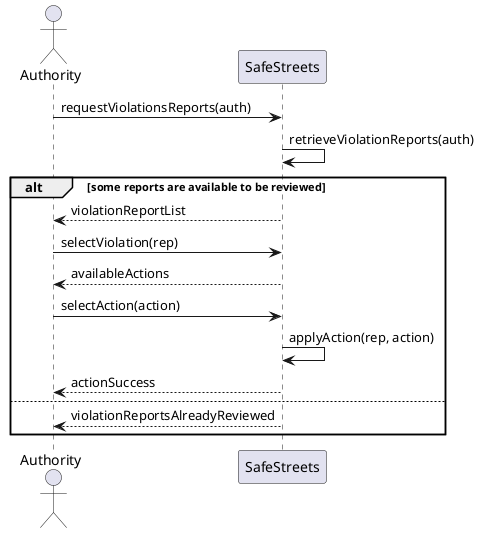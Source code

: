 @startuml rasd_sequence_diagram_uc_2_1
skinparam Shadowing false

actor Authority as A
participant SafeStreets as SS

A -> SS : requestViolationsReports(auth)
SS -> SS : retrieveViolationReports(auth)
alt some reports are available to be reviewed
SS --> A : violationReportList
A -> SS : selectViolation(rep)
SS --> A : availableActions
A -> SS : selectAction(action)
SS -> SS : applyAction(rep, action)
SS --> A : actionSuccess
else
SS --> A : violationReportsAlreadyReviewed
end

@enduml